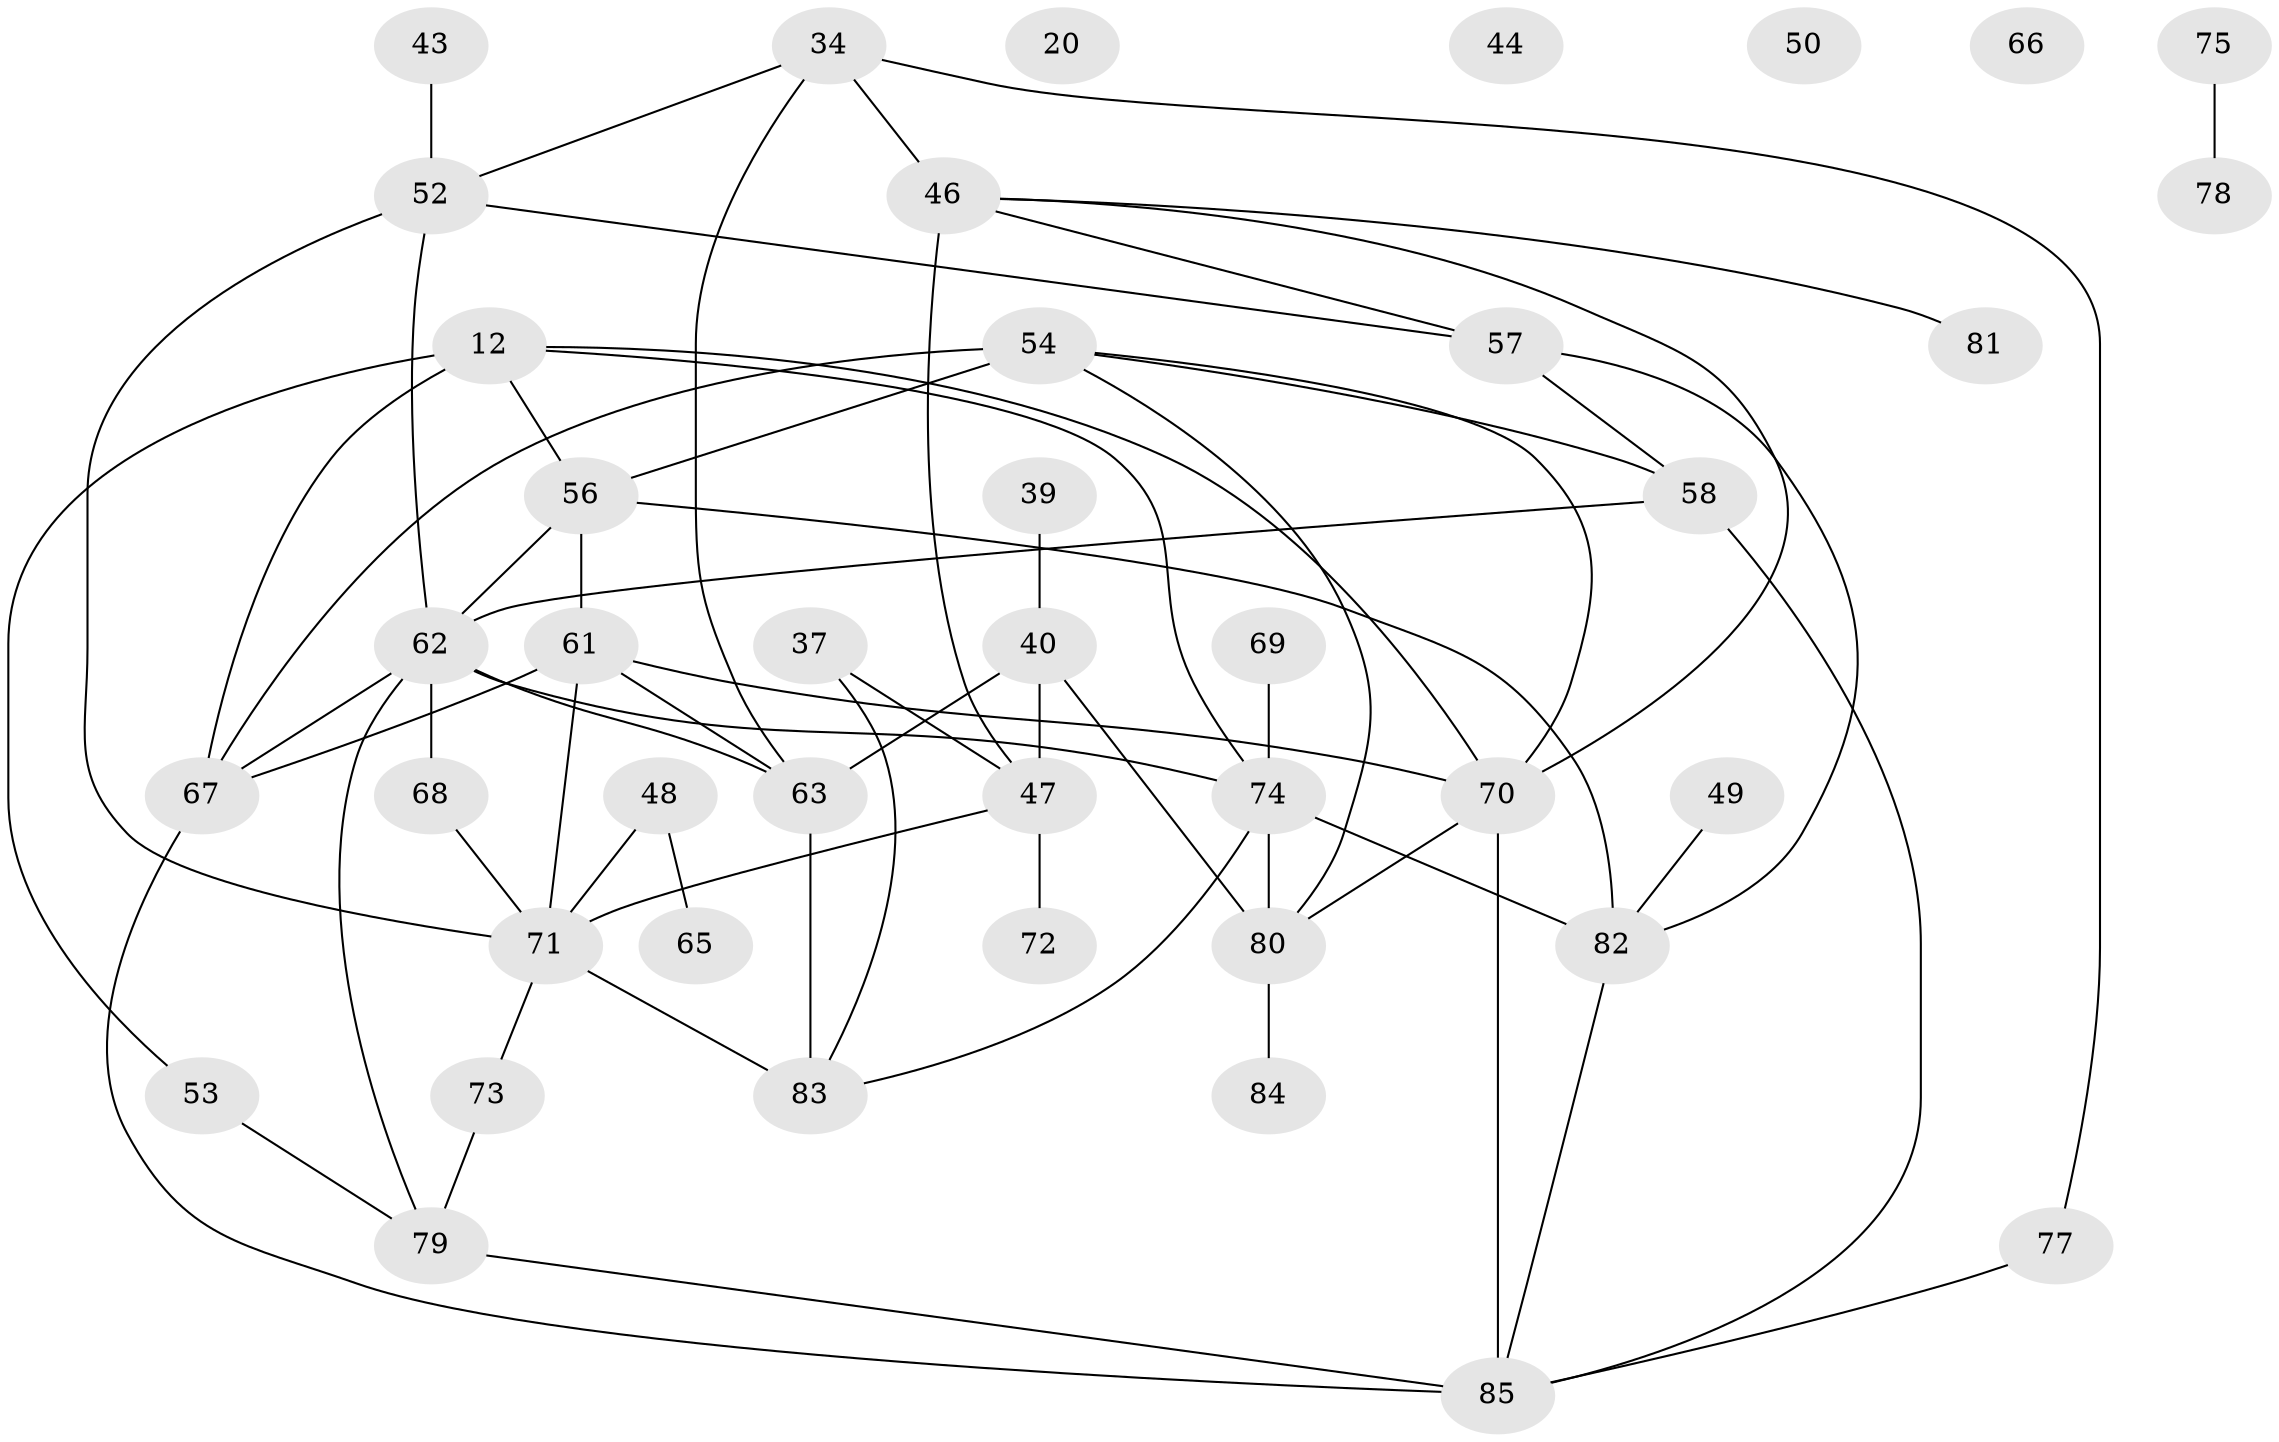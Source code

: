 // original degree distribution, {3: 0.2235294117647059, 5: 0.09411764705882353, 1: 0.16470588235294117, 4: 0.16470588235294117, 2: 0.24705882352941178, 0: 0.047058823529411764, 6: 0.03529411764705882, 7: 0.011764705882352941, 8: 0.011764705882352941}
// Generated by graph-tools (version 1.1) at 2025/39/03/09/25 04:39:29]
// undirected, 42 vertices, 67 edges
graph export_dot {
graph [start="1"]
  node [color=gray90,style=filled];
  12 [super="+4"];
  20;
  34 [super="+15"];
  37;
  39;
  40 [super="+7"];
  43;
  44;
  46;
  47 [super="+18+16"];
  48 [super="+13"];
  49;
  50;
  52 [super="+42"];
  53 [super="+35"];
  54;
  56 [super="+36"];
  57 [super="+23+32"];
  58 [super="+29+41"];
  61 [super="+25"];
  62 [super="+22+31"];
  63 [super="+27+30+60"];
  65;
  66;
  67 [super="+2"];
  68;
  69;
  70 [super="+38"];
  71 [super="+45"];
  72;
  73;
  74 [super="+11+59+55"];
  75;
  77 [super="+3"];
  78;
  79 [super="+64"];
  80 [super="+76"];
  81 [super="+6"];
  82 [super="+9"];
  83 [super="+14"];
  84;
  85 [super="+51"];
  12 -- 56;
  12 -- 53;
  12 -- 67 [weight=2];
  12 -- 70;
  12 -- 74;
  34 -- 46 [weight=2];
  34 -- 52 [weight=2];
  34 -- 77;
  34 -- 63;
  37 -- 83;
  37 -- 47;
  39 -- 40;
  40 -- 80 [weight=2];
  40 -- 47;
  40 -- 63;
  43 -- 52;
  46 -- 47;
  46 -- 57;
  46 -- 81;
  46 -- 70;
  47 -- 71 [weight=2];
  47 -- 72;
  48 -- 71;
  48 -- 65;
  49 -- 82;
  52 -- 71;
  52 -- 57;
  52 -- 62 [weight=2];
  53 -- 79;
  54 -- 56 [weight=2];
  54 -- 67 [weight=2];
  54 -- 70;
  54 -- 58;
  54 -- 80;
  56 -- 62;
  56 -- 82;
  56 -- 61;
  57 -- 82;
  57 -- 58;
  58 -- 62 [weight=2];
  58 -- 85;
  61 -- 70;
  61 -- 67;
  61 -- 71;
  61 -- 63;
  62 -- 68;
  62 -- 67;
  62 -- 63;
  62 -- 79;
  62 -- 74;
  63 -- 83;
  67 -- 85;
  68 -- 71;
  69 -- 74;
  70 -- 85 [weight=2];
  70 -- 80;
  71 -- 73;
  71 -- 83 [weight=2];
  73 -- 79;
  74 -- 82;
  74 -- 83;
  74 -- 80;
  75 -- 78;
  77 -- 85;
  79 -- 85;
  80 -- 84;
  82 -- 85;
}
